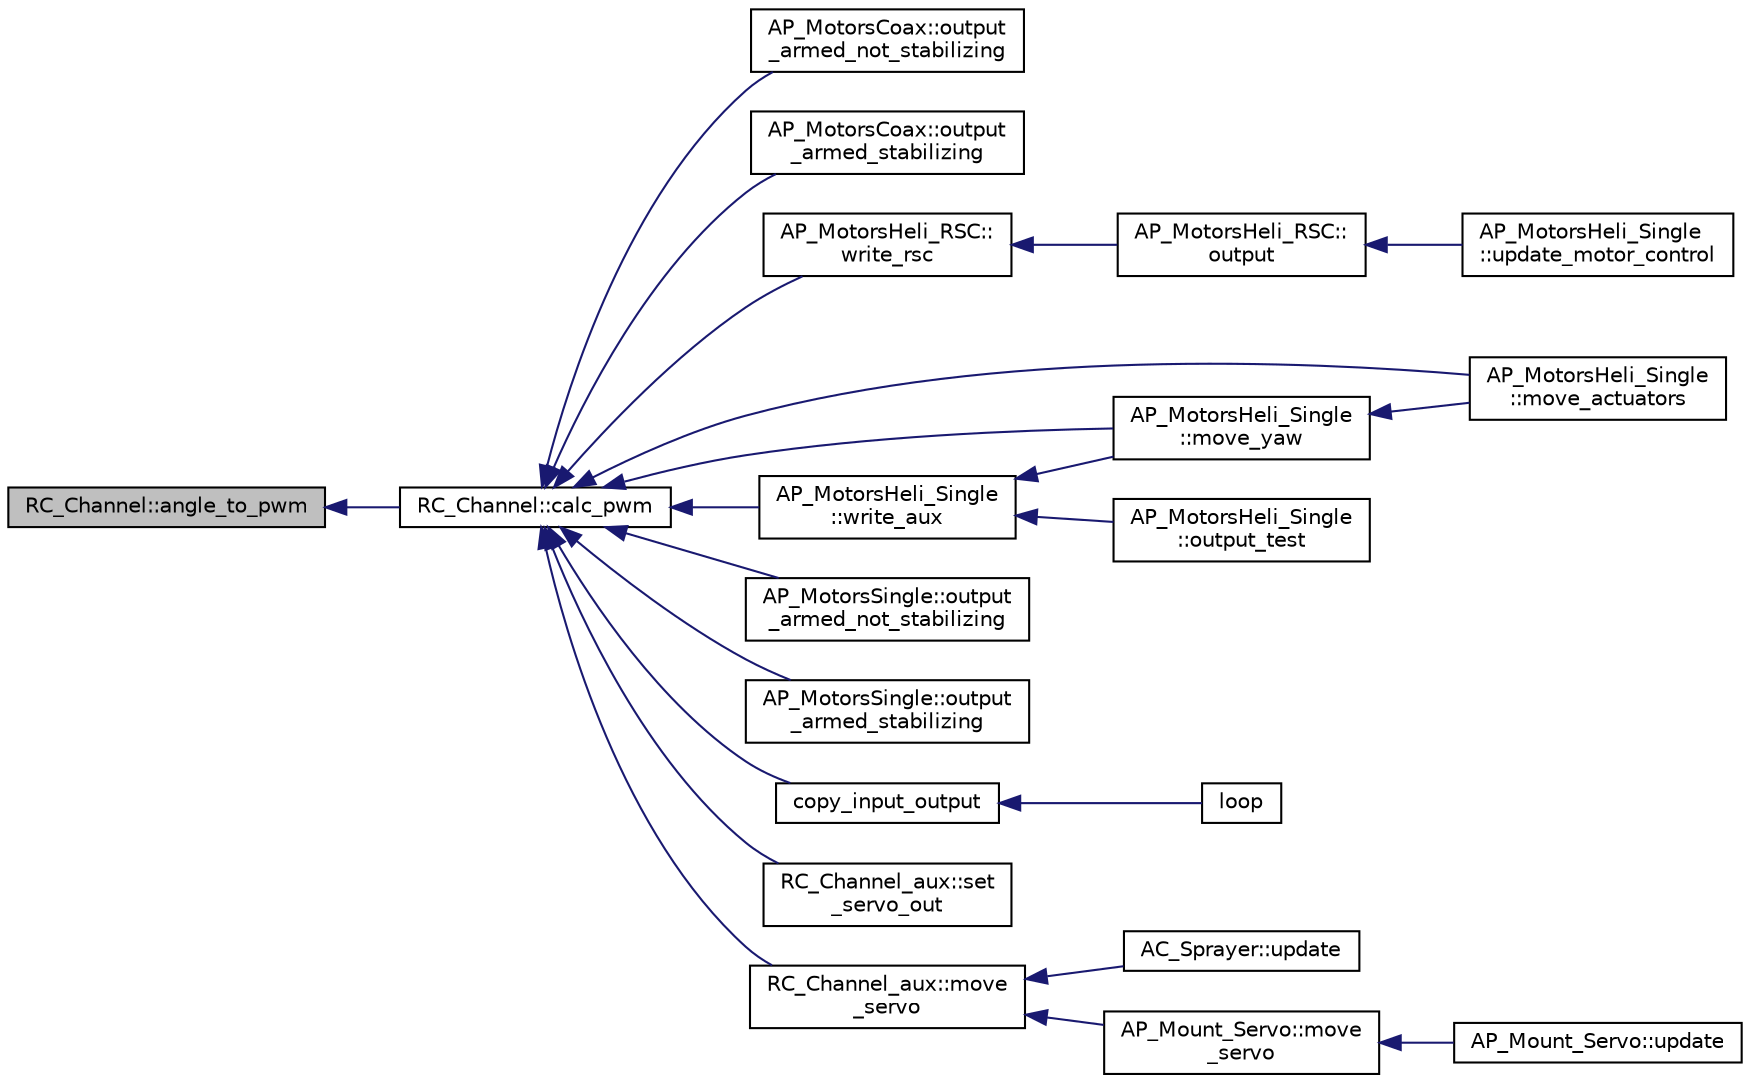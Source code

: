 digraph "RC_Channel::angle_to_pwm"
{
 // INTERACTIVE_SVG=YES
  edge [fontname="Helvetica",fontsize="10",labelfontname="Helvetica",labelfontsize="10"];
  node [fontname="Helvetica",fontsize="10",shape=record];
  rankdir="LR";
  Node1 [label="RC_Channel::angle_to_pwm",height=0.2,width=0.4,color="black", fillcolor="grey75", style="filled", fontcolor="black"];
  Node1 -> Node2 [dir="back",color="midnightblue",fontsize="10",style="solid",fontname="Helvetica"];
  Node2 [label="RC_Channel::calc_pwm",height=0.2,width=0.4,color="black", fillcolor="white", style="filled",URL="$classRC__Channel.html#a5876259d8fb8c1c475322a236bae7819"];
  Node2 -> Node3 [dir="back",color="midnightblue",fontsize="10",style="solid",fontname="Helvetica"];
  Node3 [label="AP_MotorsCoax::output\l_armed_not_stabilizing",height=0.2,width=0.4,color="black", fillcolor="white", style="filled",URL="$classAP__MotorsCoax.html#af0309d34188f4f427fd1197ea768f2ea"];
  Node2 -> Node4 [dir="back",color="midnightblue",fontsize="10",style="solid",fontname="Helvetica"];
  Node4 [label="AP_MotorsCoax::output\l_armed_stabilizing",height=0.2,width=0.4,color="black", fillcolor="white", style="filled",URL="$classAP__MotorsCoax.html#a11539f6cae3db5ab262c2918c2ee6657"];
  Node2 -> Node5 [dir="back",color="midnightblue",fontsize="10",style="solid",fontname="Helvetica"];
  Node5 [label="AP_MotorsHeli_RSC::\lwrite_rsc",height=0.2,width=0.4,color="black", fillcolor="white", style="filled",URL="$classAP__MotorsHeli__RSC.html#a8eb187407313abf28a47fa93d2756cfd"];
  Node5 -> Node6 [dir="back",color="midnightblue",fontsize="10",style="solid",fontname="Helvetica"];
  Node6 [label="AP_MotorsHeli_RSC::\loutput",height=0.2,width=0.4,color="black", fillcolor="white", style="filled",URL="$classAP__MotorsHeli__RSC.html#ab23a1aebfd83a9e76acf076a2f15841b"];
  Node6 -> Node7 [dir="back",color="midnightblue",fontsize="10",style="solid",fontname="Helvetica"];
  Node7 [label="AP_MotorsHeli_Single\l::update_motor_control",height=0.2,width=0.4,color="black", fillcolor="white", style="filled",URL="$classAP__MotorsHeli__Single.html#a76824773b21c7edcca08bb0b29579caa"];
  Node2 -> Node8 [dir="back",color="midnightblue",fontsize="10",style="solid",fontname="Helvetica"];
  Node8 [label="AP_MotorsHeli_Single\l::move_actuators",height=0.2,width=0.4,color="black", fillcolor="white", style="filled",URL="$classAP__MotorsHeli__Single.html#a3a4a10608b35b90625b30a8f86aa6aa3"];
  Node2 -> Node9 [dir="back",color="midnightblue",fontsize="10",style="solid",fontname="Helvetica"];
  Node9 [label="AP_MotorsHeli_Single\l::move_yaw",height=0.2,width=0.4,color="black", fillcolor="white", style="filled",URL="$classAP__MotorsHeli__Single.html#a4cb7c26c9dbb690faeff139229302c9b"];
  Node9 -> Node8 [dir="back",color="midnightblue",fontsize="10",style="solid",fontname="Helvetica"];
  Node2 -> Node10 [dir="back",color="midnightblue",fontsize="10",style="solid",fontname="Helvetica"];
  Node10 [label="AP_MotorsHeli_Single\l::write_aux",height=0.2,width=0.4,color="black", fillcolor="white", style="filled",URL="$classAP__MotorsHeli__Single.html#af7fbf5b097665649272071e84d57ded8"];
  Node10 -> Node9 [dir="back",color="midnightblue",fontsize="10",style="solid",fontname="Helvetica"];
  Node10 -> Node11 [dir="back",color="midnightblue",fontsize="10",style="solid",fontname="Helvetica"];
  Node11 [label="AP_MotorsHeli_Single\l::output_test",height=0.2,width=0.4,color="black", fillcolor="white", style="filled",URL="$classAP__MotorsHeli__Single.html#a7783bd0ecc761abebbeec3e920b3aab4"];
  Node2 -> Node12 [dir="back",color="midnightblue",fontsize="10",style="solid",fontname="Helvetica"];
  Node12 [label="AP_MotorsSingle::output\l_armed_not_stabilizing",height=0.2,width=0.4,color="black", fillcolor="white", style="filled",URL="$classAP__MotorsSingle.html#a407007cbe551ef339131c7b66a0e5955"];
  Node2 -> Node13 [dir="back",color="midnightblue",fontsize="10",style="solid",fontname="Helvetica"];
  Node13 [label="AP_MotorsSingle::output\l_armed_stabilizing",height=0.2,width=0.4,color="black", fillcolor="white", style="filled",URL="$classAP__MotorsSingle.html#aa687f46ca430b67757cb2a76220cf0d5"];
  Node2 -> Node14 [dir="back",color="midnightblue",fontsize="10",style="solid",fontname="Helvetica"];
  Node14 [label="copy_input_output",height=0.2,width=0.4,color="black", fillcolor="white", style="filled",URL="$examples_2RC__Channel_2RC__Channel_8cpp.html#a1bfc35afa72ec1dcc31b3dae2add3e8f"];
  Node14 -> Node15 [dir="back",color="midnightblue",fontsize="10",style="solid",fontname="Helvetica"];
  Node15 [label="loop",height=0.2,width=0.4,color="black", fillcolor="white", style="filled",URL="$examples_2RC__Channel_2RC__Channel_8cpp.html#afe461d27b9c48d5921c00d521181f12f"];
  Node2 -> Node16 [dir="back",color="midnightblue",fontsize="10",style="solid",fontname="Helvetica"];
  Node16 [label="RC_Channel_aux::set\l_servo_out",height=0.2,width=0.4,color="black", fillcolor="white", style="filled",URL="$classRC__Channel__aux.html#a14dd3af6c4497c0fe638cb23e89a7f82"];
  Node2 -> Node17 [dir="back",color="midnightblue",fontsize="10",style="solid",fontname="Helvetica"];
  Node17 [label="RC_Channel_aux::move\l_servo",height=0.2,width=0.4,color="black", fillcolor="white", style="filled",URL="$classRC__Channel__aux.html#a39d6000a07de2819dd8888980f5b6773"];
  Node17 -> Node18 [dir="back",color="midnightblue",fontsize="10",style="solid",fontname="Helvetica"];
  Node18 [label="AC_Sprayer::update",height=0.2,width=0.4,color="black", fillcolor="white", style="filled",URL="$classAC__Sprayer.html#a332a61acb7bfa9b5055a1bf4095e5573",tooltip="update - adjusts servo positions based on speed and requested quantity "];
  Node17 -> Node19 [dir="back",color="midnightblue",fontsize="10",style="solid",fontname="Helvetica"];
  Node19 [label="AP_Mount_Servo::move\l_servo",height=0.2,width=0.4,color="black", fillcolor="white", style="filled",URL="$classAP__Mount__Servo.html#aa03d61822081680668287a8519d658fd",tooltip="move_servo - moves servo with the given id to the specified angle. all angles are in degrees * 10 ..."];
  Node19 -> Node20 [dir="back",color="midnightblue",fontsize="10",style="solid",fontname="Helvetica"];
  Node20 [label="AP_Mount_Servo::update",height=0.2,width=0.4,color="black", fillcolor="white", style="filled",URL="$classAP__Mount__Servo.html#a8f4caa1ed68b0062d25e60c42b333995"];
}
